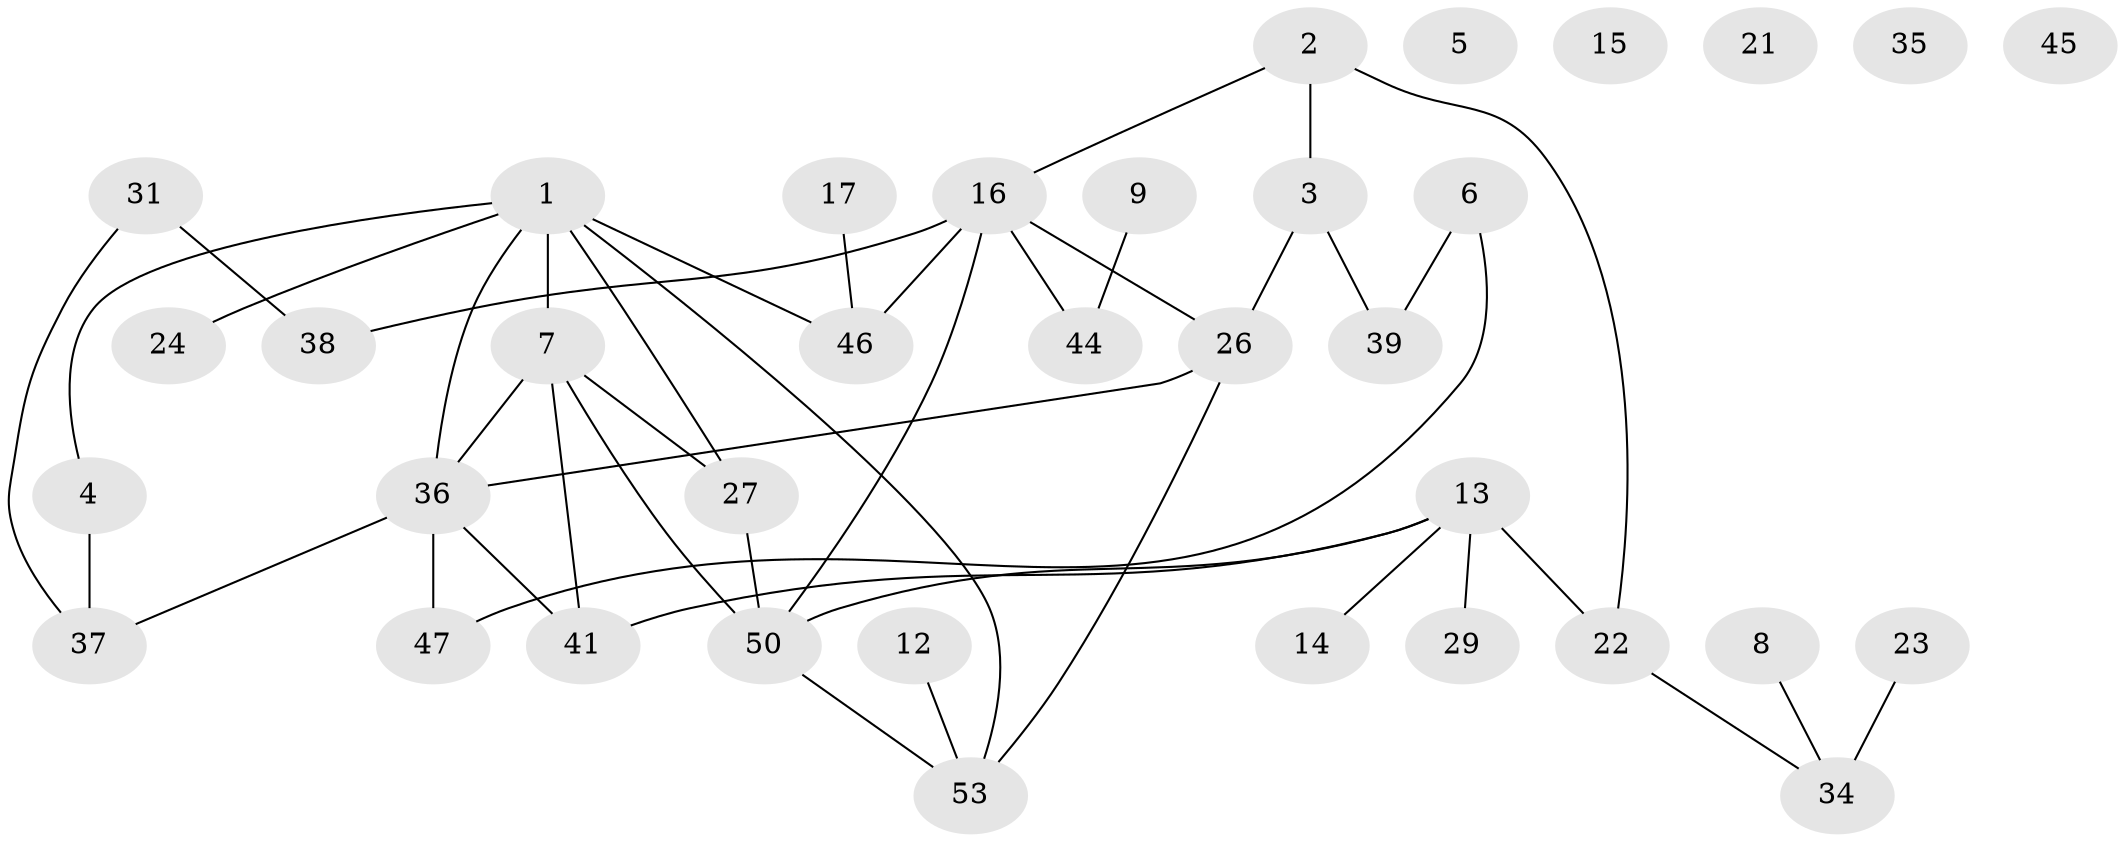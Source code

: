 // original degree distribution, {5: 0.05172413793103448, 4: 0.1724137931034483, 2: 0.27586206896551724, 1: 0.27586206896551724, 0: 0.05172413793103448, 6: 0.017241379310344827, 3: 0.15517241379310345}
// Generated by graph-tools (version 1.1) at 2025/41/03/06/25 10:41:20]
// undirected, 36 vertices, 44 edges
graph export_dot {
graph [start="1"]
  node [color=gray90,style=filled];
  1 [super="+32"];
  2 [super="+18"];
  3 [super="+56"];
  4 [super="+20"];
  5 [super="+48"];
  6 [super="+11"];
  7 [super="+43"];
  8;
  9 [super="+10"];
  12;
  13 [super="+25"];
  14;
  15;
  16 [super="+30"];
  17 [super="+19"];
  21;
  22 [super="+57"];
  23 [super="+28"];
  24;
  26 [super="+51"];
  27;
  29;
  31 [super="+33"];
  34 [super="+58"];
  35 [super="+49"];
  36 [super="+40"];
  37 [super="+54"];
  38;
  39 [super="+42"];
  41;
  44;
  45;
  46;
  47;
  50 [super="+52"];
  53 [super="+55"];
  1 -- 36;
  1 -- 46;
  1 -- 53;
  1 -- 24;
  1 -- 27;
  1 -- 4;
  1 -- 7;
  2 -- 3;
  2 -- 16;
  2 -- 22;
  3 -- 26;
  3 -- 39;
  4 -- 37;
  6 -- 39;
  6 -- 47;
  7 -- 27 [weight=2];
  7 -- 41;
  7 -- 36;
  7 -- 50;
  8 -- 34;
  9 -- 44;
  12 -- 53;
  13 -- 50;
  13 -- 29;
  13 -- 41;
  13 -- 14;
  13 -- 22;
  16 -- 38;
  16 -- 44;
  16 -- 26;
  16 -- 46;
  16 -- 50;
  17 -- 46;
  22 -- 34;
  23 -- 34 [weight=2];
  26 -- 36;
  26 -- 53;
  27 -- 50;
  31 -- 38;
  31 -- 37;
  36 -- 47;
  36 -- 41;
  36 -- 37;
  50 -- 53;
}
